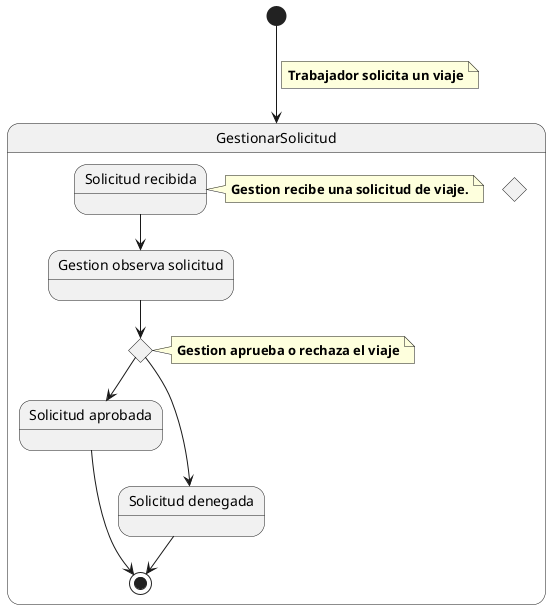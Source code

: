 @startuml GestionarSolicitud
    [*] --> GestionarSolicitud

State GestionarSolicitud{
    note on link
      <b>Trabajador solicita un viaje
    end note

    State StateSolicitudRecibida as "Solicitud recibida"
    State StateGestionObservaSolicitud as "Gestion observa solicitud"
    State StateSolicitudAprobada as "Solicitud aprobada"
    State StateSolicitudDenegada as "Solicitud denegada"
    state c <<choice>>
    state b <<choice>>

    StateSolicitudRecibida --> StateGestionObservaSolicitud 
    StateGestionObservaSolicitud --> c
    c --> StateSolicitudAprobada 
    c --> StateSolicitudDenegada 
    StateSolicitudDenegada --> [*]

    note right of StateSolicitudRecibida 
      <b>Gestion recibe una solicitud de viaje.
    end note

    note right of c 
      <b>Gestion aprueba o rechaza el viaje
    end note

StateSolicitudAprobada ---> [*]
}

@enduml

